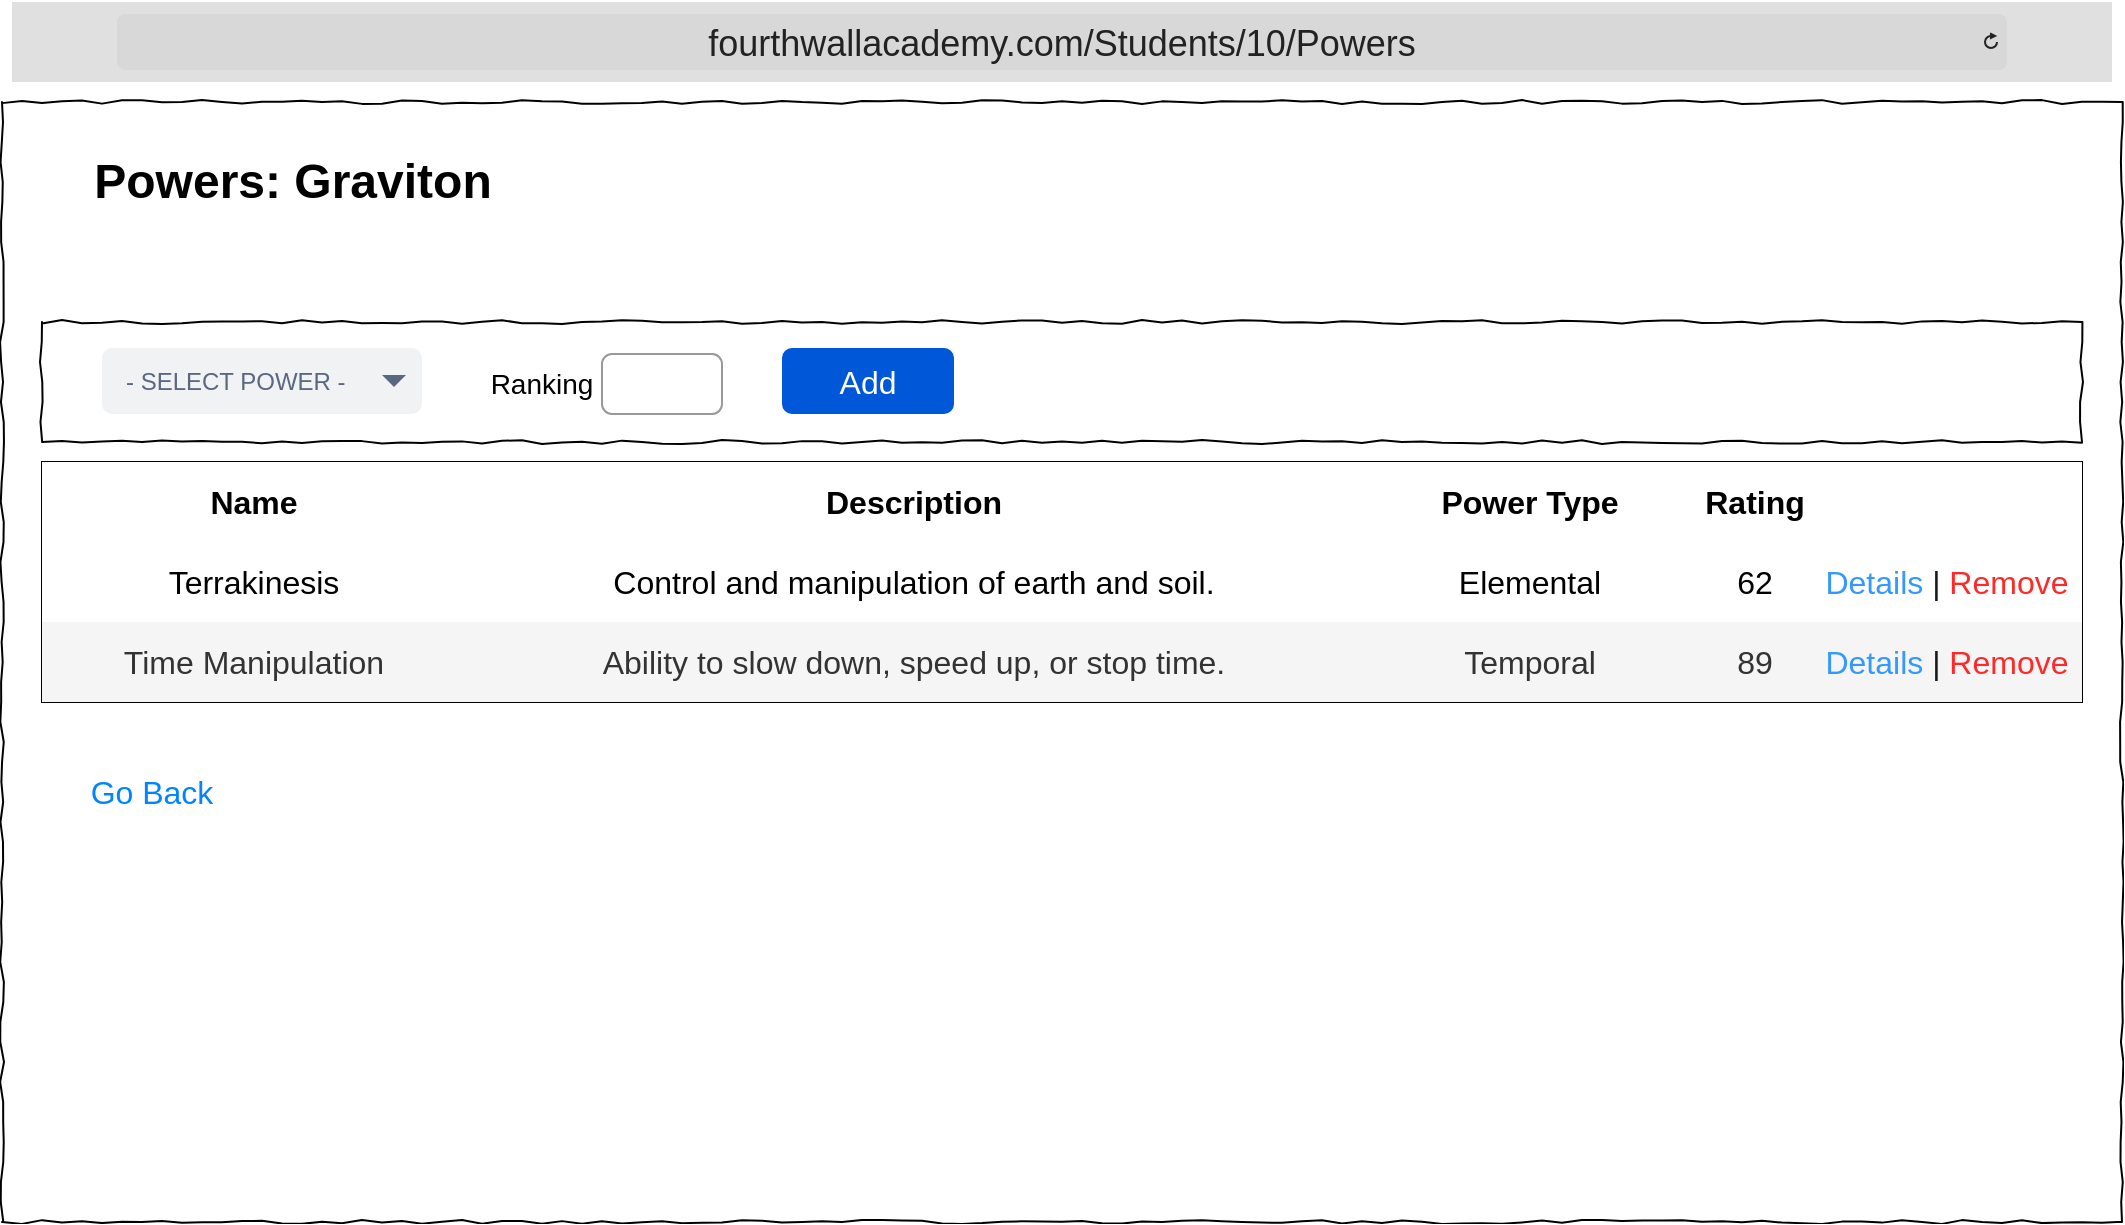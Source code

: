 <mxfile version="26.0.1">
  <diagram name="Page-1" id="03018318-947c-dd8e-b7a3-06fadd420f32">
    <mxGraphModel dx="3354" dy="1258" grid="1" gridSize="10" guides="1" tooltips="1" connect="1" arrows="1" fold="1" page="1" pageScale="1" pageWidth="1100" pageHeight="850" background="none" math="0" shadow="0">
      <root>
        <mxCell id="0" />
        <mxCell id="1" parent="0" />
        <mxCell id="677b7b8949515195-1" value="" style="whiteSpace=wrap;html=1;rounded=0;shadow=0;labelBackgroundColor=none;strokeColor=#000000;strokeWidth=1;fillColor=none;fontFamily=Verdana;fontSize=12;fontColor=#000000;align=center;comic=1;" parent="1" vertex="1">
          <mxGeometry x="20" y="70" width="1060" height="560" as="geometry" />
        </mxCell>
        <mxCell id="LmwmgGfayQPv5SeDVGtm-13" value="Go Back" style="html=1;shadow=0;dashed=0;shape=mxgraph.bootstrap.rrect;rSize=5;strokeColor=none;strokeWidth=1;fillColor=none;fontColor=#0085FC;whiteSpace=wrap;align=center;verticalAlign=middle;spacingLeft=0;fontStyle=0;fontSize=16;spacing=5;" parent="1" vertex="1">
          <mxGeometry x="50" y="395" width="90" height="40" as="geometry" />
        </mxCell>
        <mxCell id="LmwmgGfayQPv5SeDVGtm-14" value="&lt;font style=&quot;font-size: 18px;&quot;&gt;fourthwallacademy.com/Students/10/Powers&lt;/font&gt;" style="html=1;strokeWidth=1;shadow=0;dashed=0;shape=mxgraph.ios7ui.url;fillColor=#e0e0e0;strokeColor=#c0c0c0;buttonText=;strokeColor2=#222222;fontColor=#222222;fontSize=8;spacingTop=2;align=center;whiteSpace=wrap;" parent="1" vertex="1">
          <mxGeometry x="25" y="20" width="1050" height="40" as="geometry" />
        </mxCell>
        <mxCell id="yyuM_Z-W85GqfefdKvoD-3" value="Powers: Graviton" style="text;strokeColor=none;fillColor=none;html=1;fontSize=24;fontStyle=1;verticalAlign=middle;align=center;" parent="1" vertex="1">
          <mxGeometry x="50" y="90" width="230" height="40" as="geometry" />
        </mxCell>
        <mxCell id="DmLPhpWm6k31O1sysU3I-1" value="" style="shape=table;startSize=0;container=1;collapsible=0;childLayout=tableLayout;fontSize=16;" parent="1" vertex="1">
          <mxGeometry x="40" y="250" width="1020" height="120" as="geometry" />
        </mxCell>
        <mxCell id="DmLPhpWm6k31O1sysU3I-2" value="" style="shape=tableRow;horizontal=0;startSize=0;swimlaneHead=0;swimlaneBody=0;strokeColor=inherit;top=0;left=0;bottom=0;right=0;collapsible=0;dropTarget=0;fillColor=none;points=[[0,0.5],[1,0.5]];portConstraint=eastwest;fontSize=16;" parent="DmLPhpWm6k31O1sysU3I-1" vertex="1">
          <mxGeometry width="1020" height="40" as="geometry" />
        </mxCell>
        <mxCell id="DmLPhpWm6k31O1sysU3I-3" value="&lt;b&gt;Name&lt;/b&gt;" style="shape=partialRectangle;html=1;whiteSpace=wrap;connectable=0;overflow=hidden;top=0;left=0;bottom=0;right=0;pointerEvents=1;fontSize=16;" parent="DmLPhpWm6k31O1sysU3I-2" vertex="1">
          <mxGeometry width="212" height="40" as="geometry">
            <mxRectangle width="212" height="40" as="alternateBounds" />
          </mxGeometry>
        </mxCell>
        <mxCell id="DmLPhpWm6k31O1sysU3I-4" value="&lt;b&gt;Description&lt;/b&gt;" style="shape=partialRectangle;html=1;whiteSpace=wrap;connectable=0;overflow=hidden;top=0;left=0;bottom=0;right=0;pointerEvents=1;fontSize=16;" parent="DmLPhpWm6k31O1sysU3I-2" vertex="1">
          <mxGeometry x="212" width="448" height="40" as="geometry">
            <mxRectangle width="448" height="40" as="alternateBounds" />
          </mxGeometry>
        </mxCell>
        <mxCell id="uf5XucCRE3hMxo9ocxFI-4" value="&lt;b&gt;Power Type&lt;/b&gt;" style="shape=partialRectangle;html=1;whiteSpace=wrap;connectable=0;overflow=hidden;top=0;left=0;bottom=0;right=0;pointerEvents=1;fontSize=16;" parent="DmLPhpWm6k31O1sysU3I-2" vertex="1">
          <mxGeometry x="660" width="168" height="40" as="geometry">
            <mxRectangle width="168" height="40" as="alternateBounds" />
          </mxGeometry>
        </mxCell>
        <mxCell id="DmLPhpWm6k31O1sysU3I-5" value="&lt;b&gt;Rating&lt;/b&gt;" style="shape=partialRectangle;html=1;whiteSpace=wrap;connectable=0;overflow=hidden;top=0;left=0;bottom=0;right=0;pointerEvents=1;fontSize=16;" parent="DmLPhpWm6k31O1sysU3I-2" vertex="1">
          <mxGeometry x="828" width="57" height="40" as="geometry">
            <mxRectangle width="57" height="40" as="alternateBounds" />
          </mxGeometry>
        </mxCell>
        <mxCell id="DmLPhpWm6k31O1sysU3I-6" style="shape=partialRectangle;html=1;whiteSpace=wrap;connectable=0;overflow=hidden;top=0;left=0;bottom=0;right=0;pointerEvents=1;fontSize=16;" parent="DmLPhpWm6k31O1sysU3I-2" vertex="1">
          <mxGeometry x="885" width="135" height="40" as="geometry">
            <mxRectangle width="135" height="40" as="alternateBounds" />
          </mxGeometry>
        </mxCell>
        <mxCell id="DmLPhpWm6k31O1sysU3I-7" value="" style="shape=tableRow;horizontal=0;startSize=0;swimlaneHead=0;swimlaneBody=0;strokeColor=inherit;top=0;left=0;bottom=0;right=0;collapsible=0;dropTarget=0;fillColor=none;points=[[0,0.5],[1,0.5]];portConstraint=eastwest;fontSize=16;" parent="DmLPhpWm6k31O1sysU3I-1" vertex="1">
          <mxGeometry y="40" width="1020" height="40" as="geometry" />
        </mxCell>
        <mxCell id="DmLPhpWm6k31O1sysU3I-8" value="Terrakinesis" style="shape=partialRectangle;html=1;whiteSpace=wrap;connectable=0;overflow=hidden;top=0;left=0;bottom=0;right=0;pointerEvents=1;fontSize=16;" parent="DmLPhpWm6k31O1sysU3I-7" vertex="1">
          <mxGeometry width="212" height="40" as="geometry">
            <mxRectangle width="212" height="40" as="alternateBounds" />
          </mxGeometry>
        </mxCell>
        <mxCell id="DmLPhpWm6k31O1sysU3I-9" value="Control and manipulation of earth and soil." style="shape=partialRectangle;html=1;whiteSpace=wrap;connectable=0;overflow=hidden;top=0;left=0;bottom=0;right=0;pointerEvents=1;fontSize=16;" parent="DmLPhpWm6k31O1sysU3I-7" vertex="1">
          <mxGeometry x="212" width="448" height="40" as="geometry">
            <mxRectangle width="448" height="40" as="alternateBounds" />
          </mxGeometry>
        </mxCell>
        <mxCell id="uf5XucCRE3hMxo9ocxFI-5" value="Elemental" style="shape=partialRectangle;html=1;whiteSpace=wrap;connectable=0;overflow=hidden;top=0;left=0;bottom=0;right=0;pointerEvents=1;fontSize=16;" parent="DmLPhpWm6k31O1sysU3I-7" vertex="1">
          <mxGeometry x="660" width="168" height="40" as="geometry">
            <mxRectangle width="168" height="40" as="alternateBounds" />
          </mxGeometry>
        </mxCell>
        <mxCell id="DmLPhpWm6k31O1sysU3I-10" value="62" style="shape=partialRectangle;html=1;whiteSpace=wrap;connectable=0;overflow=hidden;top=0;left=0;bottom=0;right=0;pointerEvents=1;fontSize=16;" parent="DmLPhpWm6k31O1sysU3I-7" vertex="1">
          <mxGeometry x="828" width="57" height="40" as="geometry">
            <mxRectangle width="57" height="40" as="alternateBounds" />
          </mxGeometry>
        </mxCell>
        <mxCell id="DmLPhpWm6k31O1sysU3I-11" value="&lt;font color=&quot;#3399ff&quot;&gt;Details&lt;/font&gt;&lt;font color=&quot;#ff2929&quot;&gt; &lt;/font&gt;&lt;font color=&quot;#1a1a1a&quot;&gt;|&lt;/font&gt;&lt;font color=&quot;#ff2929&quot;&gt; Remove&lt;/font&gt;" style="shape=partialRectangle;html=1;whiteSpace=wrap;connectable=0;overflow=hidden;top=0;left=0;bottom=0;right=0;pointerEvents=1;fontSize=16;" parent="DmLPhpWm6k31O1sysU3I-7" vertex="1">
          <mxGeometry x="885" width="135" height="40" as="geometry">
            <mxRectangle width="135" height="40" as="alternateBounds" />
          </mxGeometry>
        </mxCell>
        <mxCell id="DmLPhpWm6k31O1sysU3I-12" value="" style="shape=tableRow;horizontal=0;startSize=0;swimlaneHead=0;swimlaneBody=0;strokeColor=inherit;top=0;left=0;bottom=0;right=0;collapsible=0;dropTarget=0;fillColor=none;points=[[0,0.5],[1,0.5]];portConstraint=eastwest;fontSize=16;" parent="DmLPhpWm6k31O1sysU3I-1" vertex="1">
          <mxGeometry y="80" width="1020" height="40" as="geometry" />
        </mxCell>
        <mxCell id="DmLPhpWm6k31O1sysU3I-13" value="Time Manipulation" style="shape=partialRectangle;html=1;whiteSpace=wrap;connectable=0;strokeColor=#666666;overflow=hidden;fillColor=#f5f5f5;top=0;left=0;bottom=0;right=0;pointerEvents=1;fontSize=16;fontColor=#333333;" parent="DmLPhpWm6k31O1sysU3I-12" vertex="1">
          <mxGeometry width="212" height="40" as="geometry">
            <mxRectangle width="212" height="40" as="alternateBounds" />
          </mxGeometry>
        </mxCell>
        <mxCell id="DmLPhpWm6k31O1sysU3I-14" value="Ability to slow down, speed up, or stop time." style="shape=partialRectangle;html=1;whiteSpace=wrap;connectable=0;strokeColor=#666666;overflow=hidden;fillColor=#f5f5f5;top=0;left=0;bottom=0;right=0;pointerEvents=1;fontSize=16;fontColor=#333333;" parent="DmLPhpWm6k31O1sysU3I-12" vertex="1">
          <mxGeometry x="212" width="448" height="40" as="geometry">
            <mxRectangle width="448" height="40" as="alternateBounds" />
          </mxGeometry>
        </mxCell>
        <mxCell id="uf5XucCRE3hMxo9ocxFI-6" value="Temporal" style="shape=partialRectangle;html=1;whiteSpace=wrap;connectable=0;strokeColor=#666666;overflow=hidden;fillColor=#f5f5f5;top=0;left=0;bottom=0;right=0;pointerEvents=1;fontSize=16;fontColor=#333333;" parent="DmLPhpWm6k31O1sysU3I-12" vertex="1">
          <mxGeometry x="660" width="168" height="40" as="geometry">
            <mxRectangle width="168" height="40" as="alternateBounds" />
          </mxGeometry>
        </mxCell>
        <mxCell id="DmLPhpWm6k31O1sysU3I-15" value="89" style="shape=partialRectangle;html=1;whiteSpace=wrap;connectable=0;strokeColor=#666666;overflow=hidden;fillColor=#f5f5f5;top=0;left=0;bottom=0;right=0;pointerEvents=1;fontSize=16;fontColor=#333333;" parent="DmLPhpWm6k31O1sysU3I-12" vertex="1">
          <mxGeometry x="828" width="57" height="40" as="geometry">
            <mxRectangle width="57" height="40" as="alternateBounds" />
          </mxGeometry>
        </mxCell>
        <mxCell id="DmLPhpWm6k31O1sysU3I-16" value="&lt;font color=&quot;#3399ff&quot;&gt;Details&lt;/font&gt;&lt;font color=&quot;#ff2929&quot;&gt;&amp;nbsp;&lt;/font&gt;&lt;font color=&quot;#1a1a1a&quot;&gt;|&lt;/font&gt;&lt;font color=&quot;#ff2929&quot;&gt;&amp;nbsp;Remove&lt;/font&gt;" style="shape=partialRectangle;html=1;whiteSpace=wrap;connectable=0;strokeColor=#666666;overflow=hidden;fillColor=#f5f5f5;top=0;left=0;bottom=0;right=0;pointerEvents=1;fontSize=16;fontColor=#333333;" parent="DmLPhpWm6k31O1sysU3I-12" vertex="1">
          <mxGeometry x="885" width="135" height="40" as="geometry">
            <mxRectangle width="135" height="40" as="alternateBounds" />
          </mxGeometry>
        </mxCell>
        <mxCell id="DmLPhpWm6k31O1sysU3I-18" value="- SELECT POWER -" style="rounded=1;fillColor=#F1F2F4;strokeColor=none;html=1;whiteSpace=wrap;fontColor=#596780;align=left;fontSize=12;spacingLeft=10;sketch=0;" parent="1" vertex="1">
          <mxGeometry x="70" y="193" width="160" height="33" as="geometry" />
        </mxCell>
        <mxCell id="DmLPhpWm6k31O1sysU3I-19" value="" style="shape=triangle;direction=south;fillColor=#596780;strokeColor=none;html=1;sketch=0;" parent="DmLPhpWm6k31O1sysU3I-18" vertex="1">
          <mxGeometry x="1" y="0.5" width="12" height="6" relative="1" as="geometry">
            <mxPoint x="-20" y="-3" as="offset" />
          </mxGeometry>
        </mxCell>
        <mxCell id="DmLPhpWm6k31O1sysU3I-20" value="&lt;font style=&quot;font-size: 16px;&quot;&gt;Add&lt;/font&gt;" style="rounded=1;fillColor=#0057D8;strokeColor=none;html=1;whiteSpace=wrap;fontColor=#ffffff;align=center;verticalAlign=middle;fontStyle=0;fontSize=12;sketch=0;" parent="1" vertex="1">
          <mxGeometry x="410" y="193" width="86" height="33" as="geometry" />
        </mxCell>
        <mxCell id="Vb0au0yF7peZkE-0nRF6-1" value="" style="html=1;shadow=0;dashed=0;shape=mxgraph.bootstrap.rrect;rSize=5;fillColor=none;strokeColor=#999999;align=left;spacing=15;fontSize=14;fontColor=#6C767D;" vertex="1" parent="1">
          <mxGeometry x="320" y="196" width="60" height="30" as="geometry" />
        </mxCell>
        <mxCell id="Vb0au0yF7peZkE-0nRF6-3" value="Ranking" style="text;html=1;align=center;verticalAlign=middle;whiteSpace=wrap;rounded=0;fontSize=14;" vertex="1" parent="1">
          <mxGeometry x="260" y="196" width="60" height="30" as="geometry" />
        </mxCell>
        <mxCell id="Vb0au0yF7peZkE-0nRF6-10" value="" style="whiteSpace=wrap;html=1;rounded=0;shadow=0;labelBackgroundColor=none;strokeColor=#000000;strokeWidth=1;fillColor=none;fontFamily=Verdana;fontSize=12;fontColor=#000000;align=center;comic=1;" vertex="1" parent="1">
          <mxGeometry x="40" y="180" width="1020" height="60" as="geometry" />
        </mxCell>
      </root>
    </mxGraphModel>
  </diagram>
</mxfile>
